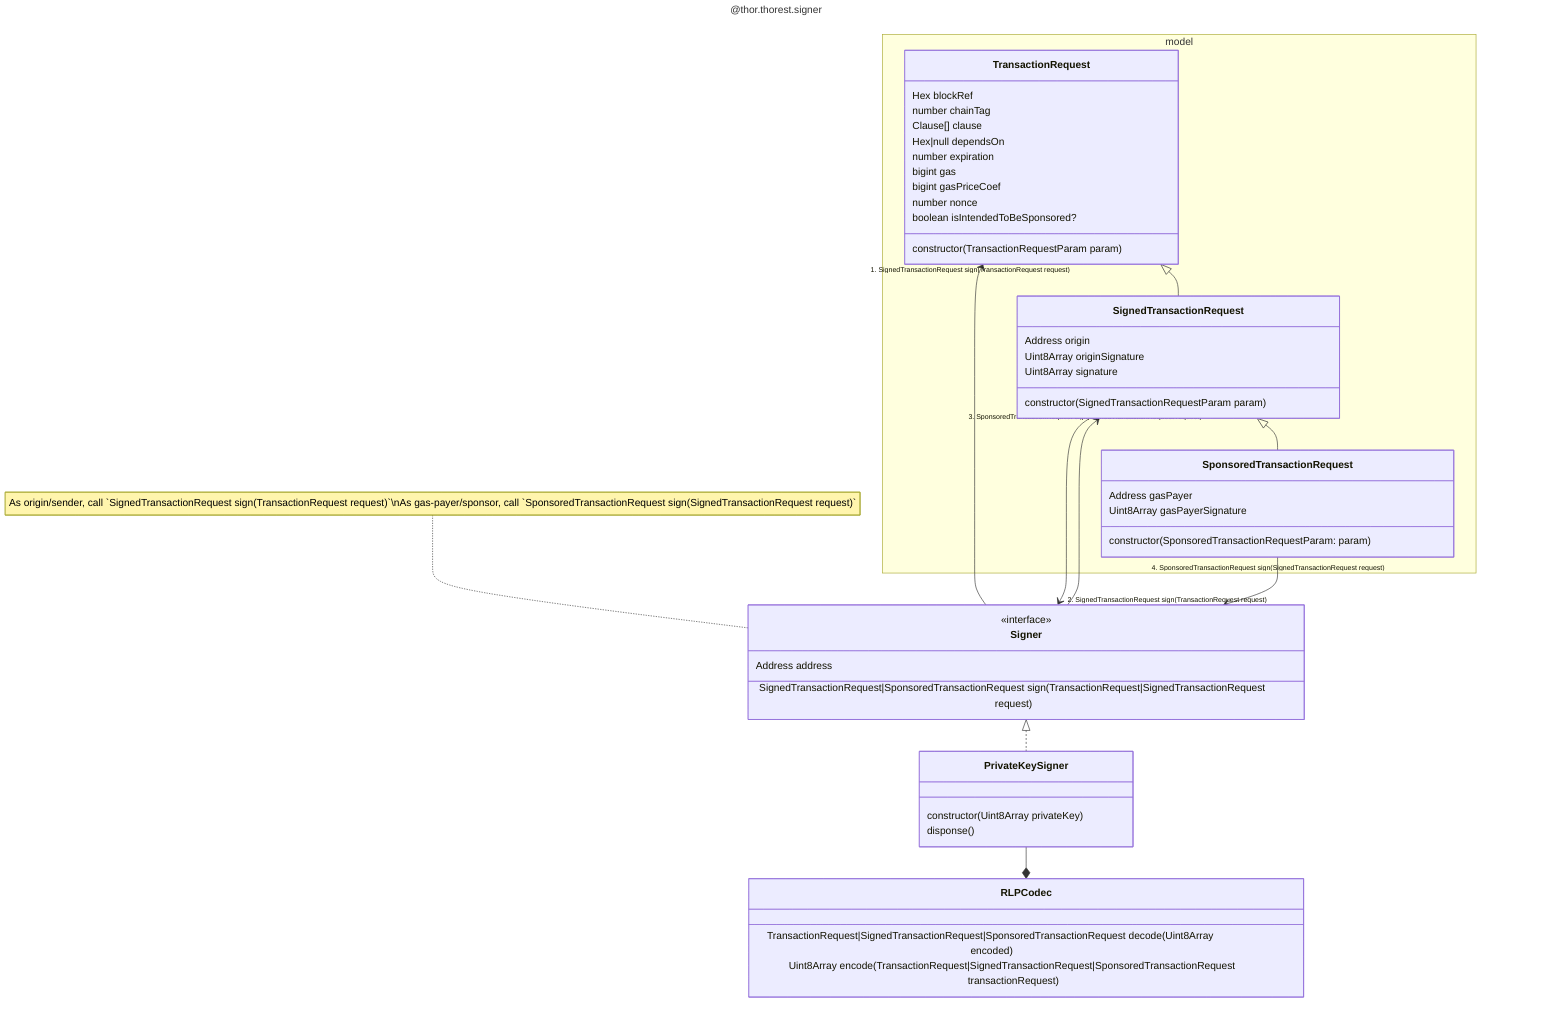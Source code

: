 ---
title: "@thor.thorest.signer"
---
classDiagram
    namespace model {
        class SponsoredTransactionRequest {
            Address gasPayer
            Uint8Array gasPayerSignature
            constructor(SponsoredTransactionRequestParam: param)
        }
        class SignedTransactionRequest {
            Address origin
            Uint8Array originSignature
            Uint8Array signature
            constructor(SignedTransactionRequestParam param)
        }
        class TransactionRequest {
            Hex blockRef
            number chainTag
            Clause[] clause
            Hex|null dependsOn
            number expiration
            bigint gas
            bigint gasPriceCoef
            number nonce
            boolean isIntendedToBeSponsored?
            constructor(TransactionRequestParam param)
        }
    }
    class RLPCodec {
        TransactionRequest|SignedTransactionRequest|SponsoredTransactionRequest decode(Uint8Array encoded)
        Uint8Array encode(TransactionRequest|SignedTransactionRequest|SponsoredTransactionRequest transactionRequest)
    }
    class PrivateKeySigner {
        constructor(Uint8Array privateKey)
        disponse()
    }
    class Signer {
        <<interface>>
        Address address
        SignedTransactionRequest|SponsoredTransactionRequest sign(TransactionRequest|SignedTransactionRequest request)
    }
    note for Signer "As origin/sender, call `SignedTransactionRequest sign(TransactionRequest request)`\nAs gas-payer/sponsor, call `SponsoredTransactionRequest sign(SignedTransactionRequest request)`"
    TransactionRequest <|-- SignedTransactionRequest
    SignedTransactionRequest <|-- SponsoredTransactionRequest
    Signer <|.. PrivateKeySigner
    PrivateKeySigner --* RLPCodec
    TransactionRequest "1. SignedTransactionRequest sign(TransactionRequest request)" <-- Signer
    SignedTransactionRequest --> "2. SignedTransactionRequest sign(TransactionRequest request)" Signer
    SignedTransactionRequest "3. SponsoredTransactionRequest sign(SignedTransactionRequest request)" <-- Signer
    SponsoredTransactionRequest "4. SponsoredTransactionRequest sign(SignedTransactionRequest request)" --> Signer